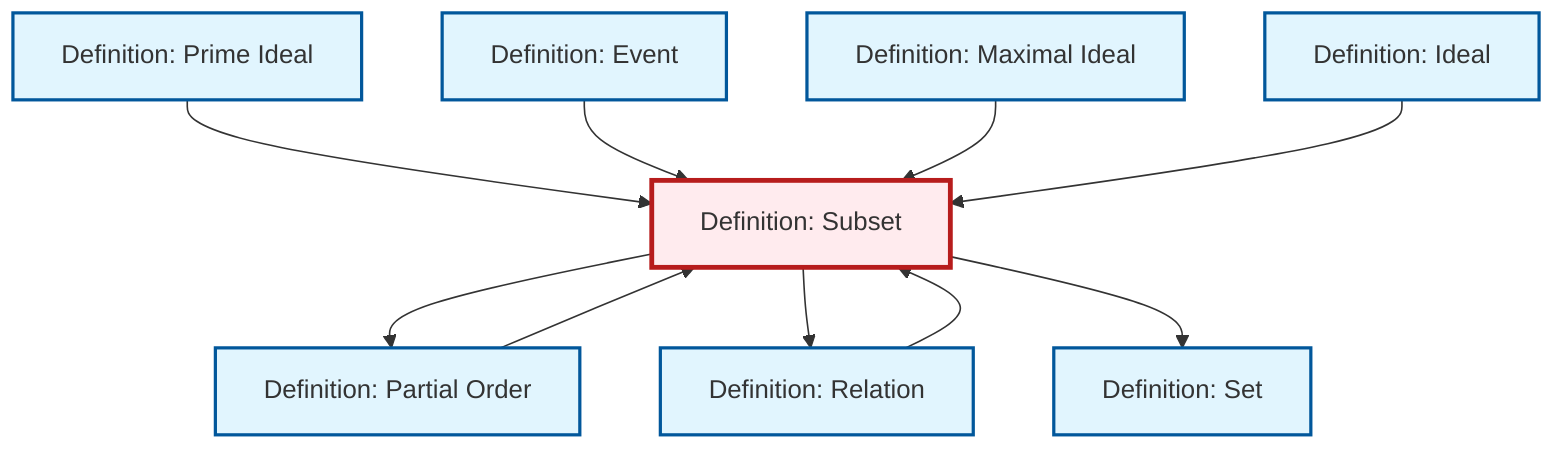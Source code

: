 graph TD
    classDef definition fill:#e1f5fe,stroke:#01579b,stroke-width:2px
    classDef theorem fill:#f3e5f5,stroke:#4a148c,stroke-width:2px
    classDef axiom fill:#fff3e0,stroke:#e65100,stroke-width:2px
    classDef example fill:#e8f5e9,stroke:#1b5e20,stroke-width:2px
    classDef current fill:#ffebee,stroke:#b71c1c,stroke-width:3px
    def-subset["Definition: Subset"]:::definition
    def-ideal["Definition: Ideal"]:::definition
    def-relation["Definition: Relation"]:::definition
    def-maximal-ideal["Definition: Maximal Ideal"]:::definition
    def-prime-ideal["Definition: Prime Ideal"]:::definition
    def-set["Definition: Set"]:::definition
    def-partial-order["Definition: Partial Order"]:::definition
    def-event["Definition: Event"]:::definition
    def-relation --> def-subset
    def-subset --> def-partial-order
    def-prime-ideal --> def-subset
    def-partial-order --> def-subset
    def-subset --> def-relation
    def-event --> def-subset
    def-maximal-ideal --> def-subset
    def-ideal --> def-subset
    def-subset --> def-set
    class def-subset current